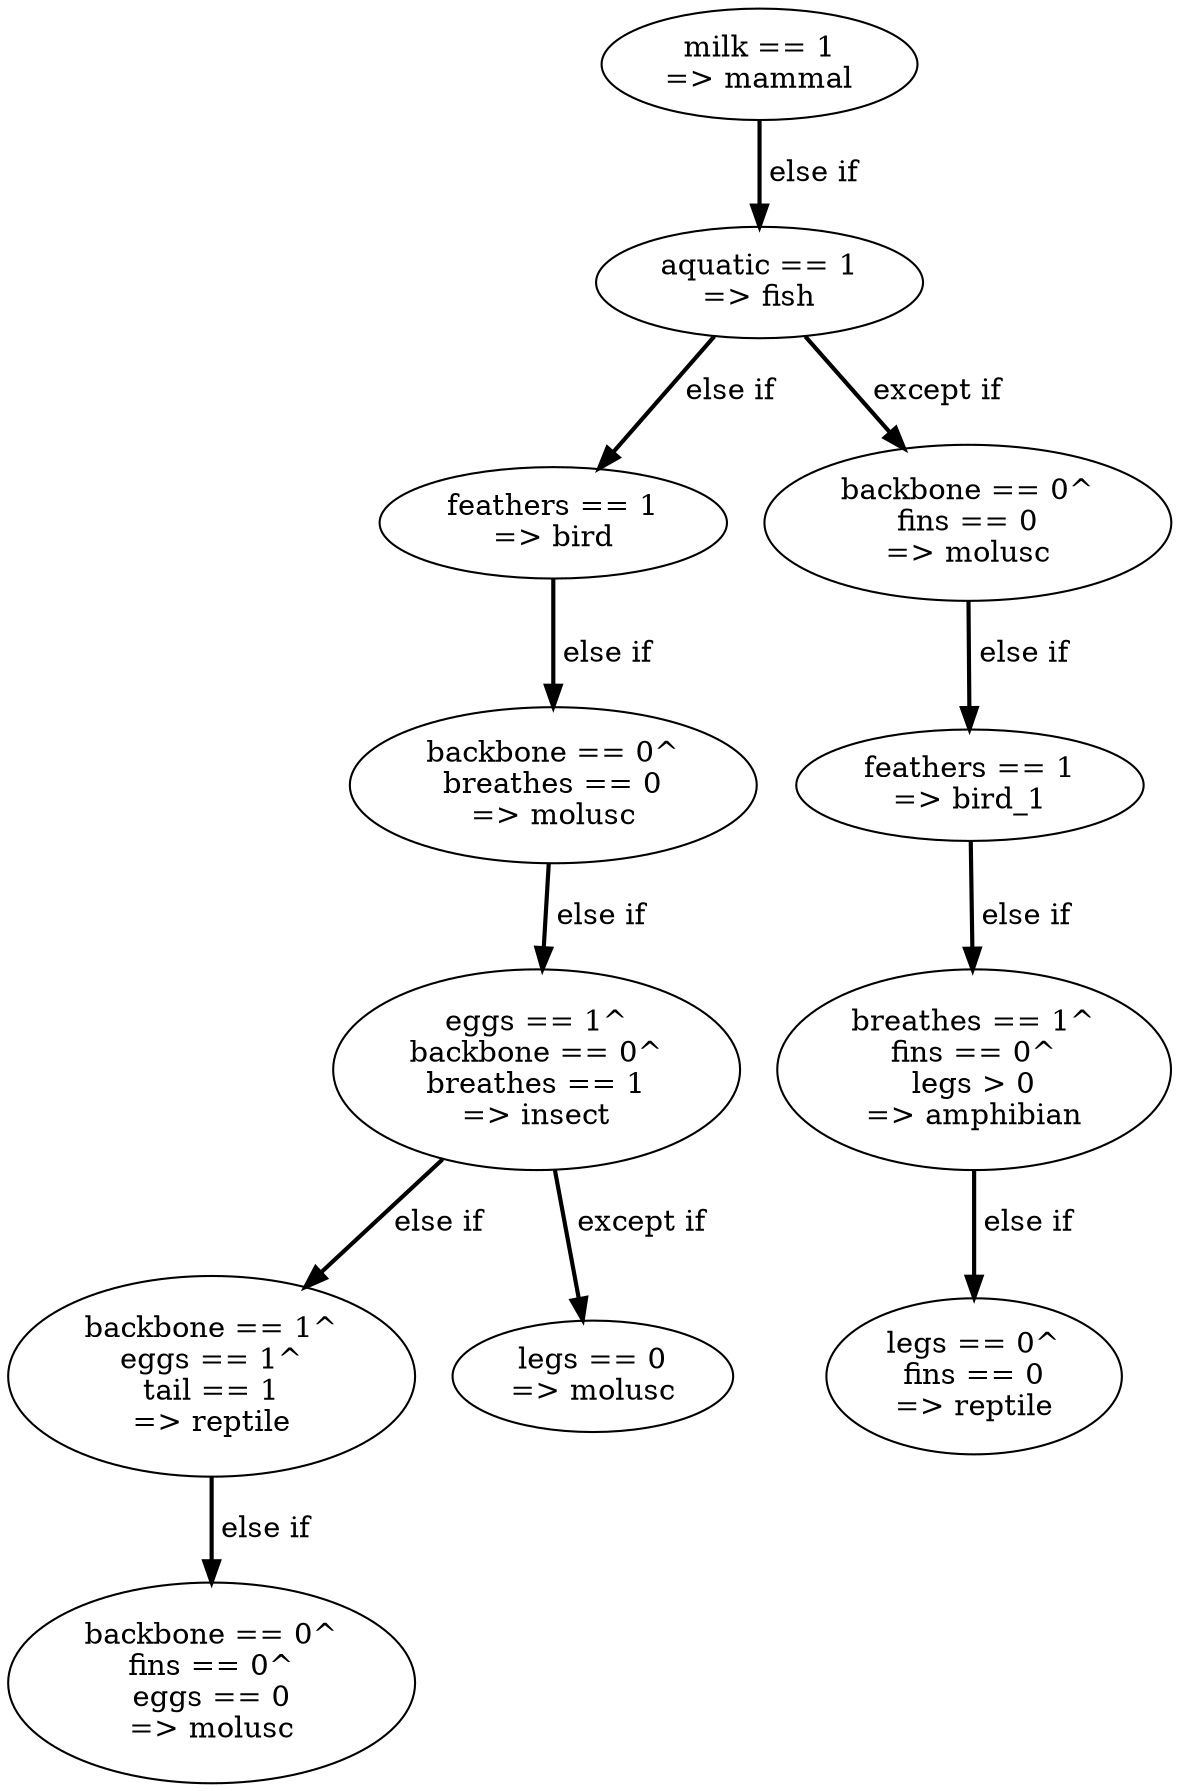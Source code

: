 digraph tree {
    "milk == 1
=> mammal";
    "aquatic == 1
=> fish";
    "feathers == 1
=> bird";
    "backbone == 0^
breathes == 0
=> molusc";
    "eggs == 1^
backbone == 0^
breathes == 1
=> insect";
    "backbone == 1^
eggs == 1^
tail == 1
=> reptile";
    "backbone == 0^
fins == 0^
eggs == 0
=> molusc";
    "legs == 0
=> molusc";
    "backbone == 0^
fins == 0
=> molusc";
    "feathers == 1
=> bird_1";
    "breathes == 1^
fins == 0^
legs > 0
=> amphibian";
    "legs == 0^
fins == 0
=> reptile";
    "milk == 1
=> mammal" -> "aquatic == 1
=> fish" [style="bold", label=" else if"];
    "aquatic == 1
=> fish" -> "feathers == 1
=> bird" [style="bold", label=" else if"];
    "aquatic == 1
=> fish" -> "backbone == 0^
fins == 0
=> molusc" [style="bold", label=" except if"];
    "feathers == 1
=> bird" -> "backbone == 0^
breathes == 0
=> molusc" [style="bold", label=" else if"];
    "backbone == 0^
breathes == 0
=> molusc" -> "eggs == 1^
backbone == 0^
breathes == 1
=> insect" [style="bold", label=" else if"];
    "eggs == 1^
backbone == 0^
breathes == 1
=> insect" -> "backbone == 1^
eggs == 1^
tail == 1
=> reptile" [style="bold", label=" else if"];
    "eggs == 1^
backbone == 0^
breathes == 1
=> insect" -> "legs == 0
=> molusc" [style="bold", label=" except if"];
    "backbone == 1^
eggs == 1^
tail == 1
=> reptile" -> "backbone == 0^
fins == 0^
eggs == 0
=> molusc" [style="bold", label=" else if"];
    "backbone == 0^
fins == 0
=> molusc" -> "feathers == 1
=> bird_1" [style="bold", label=" else if"];
    "feathers == 1
=> bird_1" -> "breathes == 1^
fins == 0^
legs > 0
=> amphibian" [style="bold", label=" else if"];
    "breathes == 1^
fins == 0^
legs > 0
=> amphibian" -> "legs == 0^
fins == 0
=> reptile" [style="bold", label=" else if"];
}
